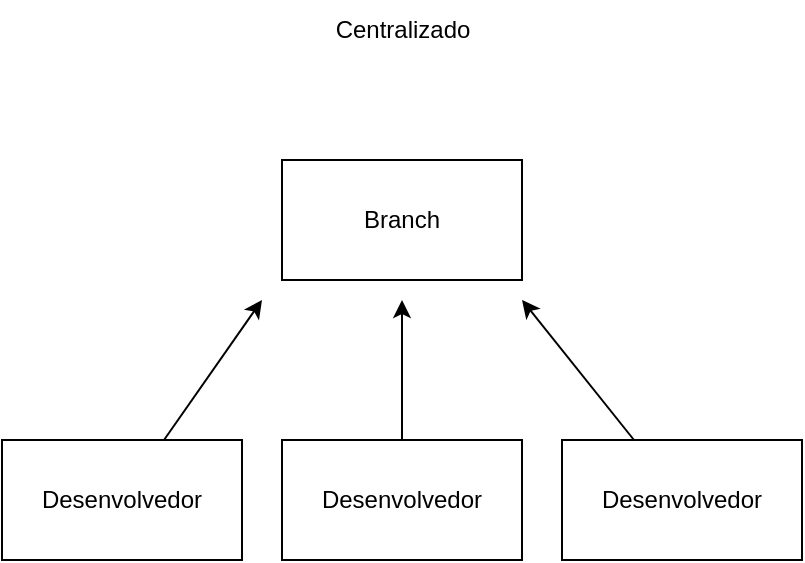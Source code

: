 <mxfile>
    <diagram id="ZHwzY_VZiI3UFic7ib3b" name="Página-1">
        <mxGraphModel dx="1086" dy="795" grid="1" gridSize="10" guides="1" tooltips="1" connect="1" arrows="1" fold="1" page="1" pageScale="1" pageWidth="827" pageHeight="1169" math="0" shadow="0">
            <root>
                <mxCell id="0"/>
                <mxCell id="1" parent="0"/>
                <mxCell id="2" value="Branch" style="rounded=0;whiteSpace=wrap;html=1;" parent="1" vertex="1">
                    <mxGeometry x="260" y="280" width="120" height="60" as="geometry"/>
                </mxCell>
                <mxCell id="7" style="edgeStyle=none;html=1;" parent="1" source="3" edge="1">
                    <mxGeometry relative="1" as="geometry">
                        <mxPoint x="250" y="350" as="targetPoint"/>
                    </mxGeometry>
                </mxCell>
                <mxCell id="3" value="&lt;span style=&quot;color: rgb(0, 0, 0);&quot;&gt;Desenvolvedor&lt;/span&gt;" style="rounded=0;whiteSpace=wrap;html=1;" parent="1" vertex="1">
                    <mxGeometry x="120" y="420" width="120" height="60" as="geometry"/>
                </mxCell>
                <mxCell id="6" style="edgeStyle=none;html=1;" parent="1" source="4" edge="1">
                    <mxGeometry relative="1" as="geometry">
                        <mxPoint x="320" y="350" as="targetPoint"/>
                    </mxGeometry>
                </mxCell>
                <mxCell id="4" value="&lt;span style=&quot;color: rgb(0, 0, 0);&quot;&gt;Desenvolvedor&lt;/span&gt;" style="rounded=0;whiteSpace=wrap;html=1;" parent="1" vertex="1">
                    <mxGeometry x="260" y="420" width="120" height="60" as="geometry"/>
                </mxCell>
                <mxCell id="8" style="edgeStyle=none;html=1;" parent="1" source="5" edge="1">
                    <mxGeometry relative="1" as="geometry">
                        <mxPoint x="380" y="350" as="targetPoint"/>
                    </mxGeometry>
                </mxCell>
                <mxCell id="5" value="Desenvolvedor" style="rounded=0;whiteSpace=wrap;html=1;" parent="1" vertex="1">
                    <mxGeometry x="400" y="420" width="120" height="60" as="geometry"/>
                </mxCell>
                <mxCell id="9" value="Centralizado" style="text;html=1;align=center;verticalAlign=middle;resizable=0;points=[];autosize=1;strokeColor=none;fillColor=none;" parent="1" vertex="1">
                    <mxGeometry x="275" y="200" width="90" height="30" as="geometry"/>
                </mxCell>
            </root>
        </mxGraphModel>
    </diagram>
    <diagram id="PpC8aXu-lLKScwScDuzO" name="Página-2">
        <mxGraphModel dx="1086" dy="795" grid="1" gridSize="10" guides="1" tooltips="1" connect="1" arrows="1" fold="1" page="1" pageScale="1" pageWidth="827" pageHeight="1169" math="0" shadow="0">
            <root>
                <mxCell id="0"/>
                <mxCell id="1" parent="0"/>
                <mxCell id="GvY4hyEEedbtIWOj7TJT-3" value="" style="edgeStyle=none;html=1;" parent="1" source="GvY4hyEEedbtIWOj7TJT-1" target="GvY4hyEEedbtIWOj7TJT-2" edge="1">
                    <mxGeometry relative="1" as="geometry"/>
                </mxCell>
                <mxCell id="GvY4hyEEedbtIWOj7TJT-14" value="" style="edgeStyle=none;html=1;" parent="1" source="GvY4hyEEedbtIWOj7TJT-1" target="GvY4hyEEedbtIWOj7TJT-13" edge="1">
                    <mxGeometry relative="1" as="geometry"/>
                </mxCell>
                <mxCell id="GvY4hyEEedbtIWOj7TJT-1" value="Main" style="ellipse;whiteSpace=wrap;html=1;aspect=fixed;" parent="1" vertex="1">
                    <mxGeometry x="129" y="280" width="80" height="80" as="geometry"/>
                </mxCell>
                <mxCell id="GvY4hyEEedbtIWOj7TJT-5" value="" style="edgeStyle=none;html=1;" parent="1" source="GvY4hyEEedbtIWOj7TJT-2" target="GvY4hyEEedbtIWOj7TJT-4" edge="1">
                    <mxGeometry relative="1" as="geometry"/>
                </mxCell>
                <mxCell id="GvY4hyEEedbtIWOj7TJT-9" value="" style="edgeStyle=none;html=1;" parent="1" source="GvY4hyEEedbtIWOj7TJT-2" target="GvY4hyEEedbtIWOj7TJT-8" edge="1">
                    <mxGeometry relative="1" as="geometry"/>
                </mxCell>
                <mxCell id="GvY4hyEEedbtIWOj7TJT-2" value="commit" style="ellipse;whiteSpace=wrap;html=1;aspect=fixed;" parent="1" vertex="1">
                    <mxGeometry x="289" y="280" width="80" height="80" as="geometry"/>
                </mxCell>
                <mxCell id="GvY4hyEEedbtIWOj7TJT-7" value="" style="edgeStyle=none;html=1;" parent="1" source="GvY4hyEEedbtIWOj7TJT-4" target="GvY4hyEEedbtIWOj7TJT-6" edge="1">
                    <mxGeometry relative="1" as="geometry"/>
                </mxCell>
                <mxCell id="GvY4hyEEedbtIWOj7TJT-4" value="merge" style="ellipse;whiteSpace=wrap;html=1;aspect=fixed;" parent="1" vertex="1">
                    <mxGeometry x="449" y="280" width="80" height="80" as="geometry"/>
                </mxCell>
                <mxCell id="GvY4hyEEedbtIWOj7TJT-6" value="merger" style="ellipse;whiteSpace=wrap;html=1;aspect=fixed;" parent="1" vertex="1">
                    <mxGeometry x="619" y="280" width="80" height="80" as="geometry"/>
                </mxCell>
                <mxCell id="GvY4hyEEedbtIWOj7TJT-11" value="" style="edgeStyle=none;html=1;" parent="1" source="GvY4hyEEedbtIWOj7TJT-8" target="GvY4hyEEedbtIWOj7TJT-10" edge="1">
                    <mxGeometry relative="1" as="geometry"/>
                </mxCell>
                <mxCell id="GvY4hyEEedbtIWOj7TJT-8" value="Feature" style="ellipse;whiteSpace=wrap;html=1;aspect=fixed;" parent="1" vertex="1">
                    <mxGeometry x="289" y="440" width="80" height="80" as="geometry"/>
                </mxCell>
                <mxCell id="GvY4hyEEedbtIWOj7TJT-12" value="" style="edgeStyle=none;html=1;" parent="1" source="GvY4hyEEedbtIWOj7TJT-10" target="GvY4hyEEedbtIWOj7TJT-4" edge="1">
                    <mxGeometry relative="1" as="geometry"/>
                </mxCell>
                <mxCell id="GvY4hyEEedbtIWOj7TJT-10" value="commit" style="ellipse;whiteSpace=wrap;html=1;aspect=fixed;" parent="1" vertex="1">
                    <mxGeometry x="449" y="440" width="80" height="80" as="geometry"/>
                </mxCell>
                <mxCell id="GvY4hyEEedbtIWOj7TJT-16" value="" style="edgeStyle=none;html=1;" parent="1" source="GvY4hyEEedbtIWOj7TJT-13" target="GvY4hyEEedbtIWOj7TJT-15" edge="1">
                    <mxGeometry relative="1" as="geometry"/>
                </mxCell>
                <mxCell id="GvY4hyEEedbtIWOj7TJT-13" value="Feature" style="ellipse;whiteSpace=wrap;html=1;aspect=fixed;" parent="1" vertex="1">
                    <mxGeometry x="129" y="590" width="80" height="80" as="geometry"/>
                </mxCell>
                <mxCell id="GvY4hyEEedbtIWOj7TJT-18" value="" style="edgeStyle=none;html=1;" parent="1" source="GvY4hyEEedbtIWOj7TJT-15" target="GvY4hyEEedbtIWOj7TJT-17" edge="1">
                    <mxGeometry relative="1" as="geometry"/>
                </mxCell>
                <mxCell id="GvY4hyEEedbtIWOj7TJT-15" value="commit" style="ellipse;whiteSpace=wrap;html=1;aspect=fixed;" parent="1" vertex="1">
                    <mxGeometry x="289" y="590" width="80" height="80" as="geometry"/>
                </mxCell>
                <mxCell id="GvY4hyEEedbtIWOj7TJT-20" value="" style="edgeStyle=none;html=1;" parent="1" source="GvY4hyEEedbtIWOj7TJT-17" target="GvY4hyEEedbtIWOj7TJT-19" edge="1">
                    <mxGeometry relative="1" as="geometry"/>
                </mxCell>
                <mxCell id="GvY4hyEEedbtIWOj7TJT-17" value="commit" style="ellipse;whiteSpace=wrap;html=1;aspect=fixed;" parent="1" vertex="1">
                    <mxGeometry x="449" y="590" width="80" height="80" as="geometry"/>
                </mxCell>
                <mxCell id="GvY4hyEEedbtIWOj7TJT-23" style="edgeStyle=none;html=1;" parent="1" source="GvY4hyEEedbtIWOj7TJT-19" edge="1">
                    <mxGeometry relative="1" as="geometry">
                        <mxPoint x="659" y="370" as="targetPoint"/>
                    </mxGeometry>
                </mxCell>
                <mxCell id="GvY4hyEEedbtIWOj7TJT-19" value="commit" style="ellipse;whiteSpace=wrap;html=1;aspect=fixed;" parent="1" vertex="1">
                    <mxGeometry x="619" y="590" width="80" height="80" as="geometry"/>
                </mxCell>
                <mxCell id="GvY4hyEEedbtIWOj7TJT-24" value="Feature Branch" style="text;html=1;align=center;verticalAlign=middle;resizable=0;points=[];autosize=1;strokeColor=none;fillColor=none;" parent="1" vertex="1">
                    <mxGeometry x="359" y="180" width="110" height="30" as="geometry"/>
                </mxCell>
            </root>
        </mxGraphModel>
    </diagram>
</mxfile>